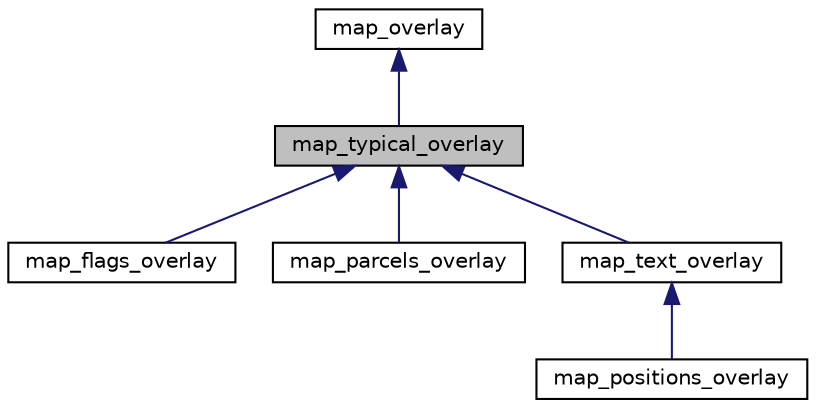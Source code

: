 digraph "map_typical_overlay"
{
 // LATEX_PDF_SIZE
  edge [fontname="Helvetica",fontsize="10",labelfontname="Helvetica",labelfontsize="10"];
  node [fontname="Helvetica",fontsize="10",shape=record];
  Node1 [label="map_typical_overlay",height=0.2,width=0.4,color="black", fillcolor="grey75", style="filled", fontcolor="black",tooltip=" "];
  Node2 -> Node1 [dir="back",color="midnightblue",fontsize="10",style="solid",fontname="Helvetica"];
  Node2 [label="map_overlay",height=0.2,width=0.4,color="black", fillcolor="white", style="filled",URL="$classmap__overlay.html",tooltip=" "];
  Node1 -> Node3 [dir="back",color="midnightblue",fontsize="10",style="solid",fontname="Helvetica"];
  Node3 [label="map_flags_overlay",height=0.2,width=0.4,color="black", fillcolor="white", style="filled",URL="$classmap__flags__overlay.html",tooltip=" "];
  Node1 -> Node4 [dir="back",color="midnightblue",fontsize="10",style="solid",fontname="Helvetica"];
  Node4 [label="map_parcels_overlay",height=0.2,width=0.4,color="black", fillcolor="white", style="filled",URL="$classmap__parcels__overlay.html",tooltip=" "];
  Node1 -> Node5 [dir="back",color="midnightblue",fontsize="10",style="solid",fontname="Helvetica"];
  Node5 [label="map_text_overlay",height=0.2,width=0.4,color="black", fillcolor="white", style="filled",URL="$classmap__text__overlay.html",tooltip=" "];
  Node5 -> Node6 [dir="back",color="midnightblue",fontsize="10",style="solid",fontname="Helvetica"];
  Node6 [label="map_positions_overlay",height=0.2,width=0.4,color="black", fillcolor="white", style="filled",URL="$classmap__positions__overlay.html",tooltip=" "];
}
